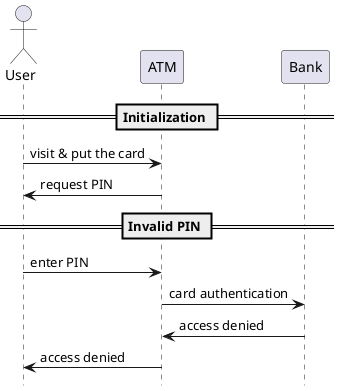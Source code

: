 @startuml

actor User
hide footbox

== Initialization ==
User -> ATM: visit & put the card
User <- ATM: request PIN

== Invalid PIN ==
User -> ATM: enter PIN
ATM -> Bank: card authentication
ATM <- Bank: access denied
User <- ATM: access denied

@enduml